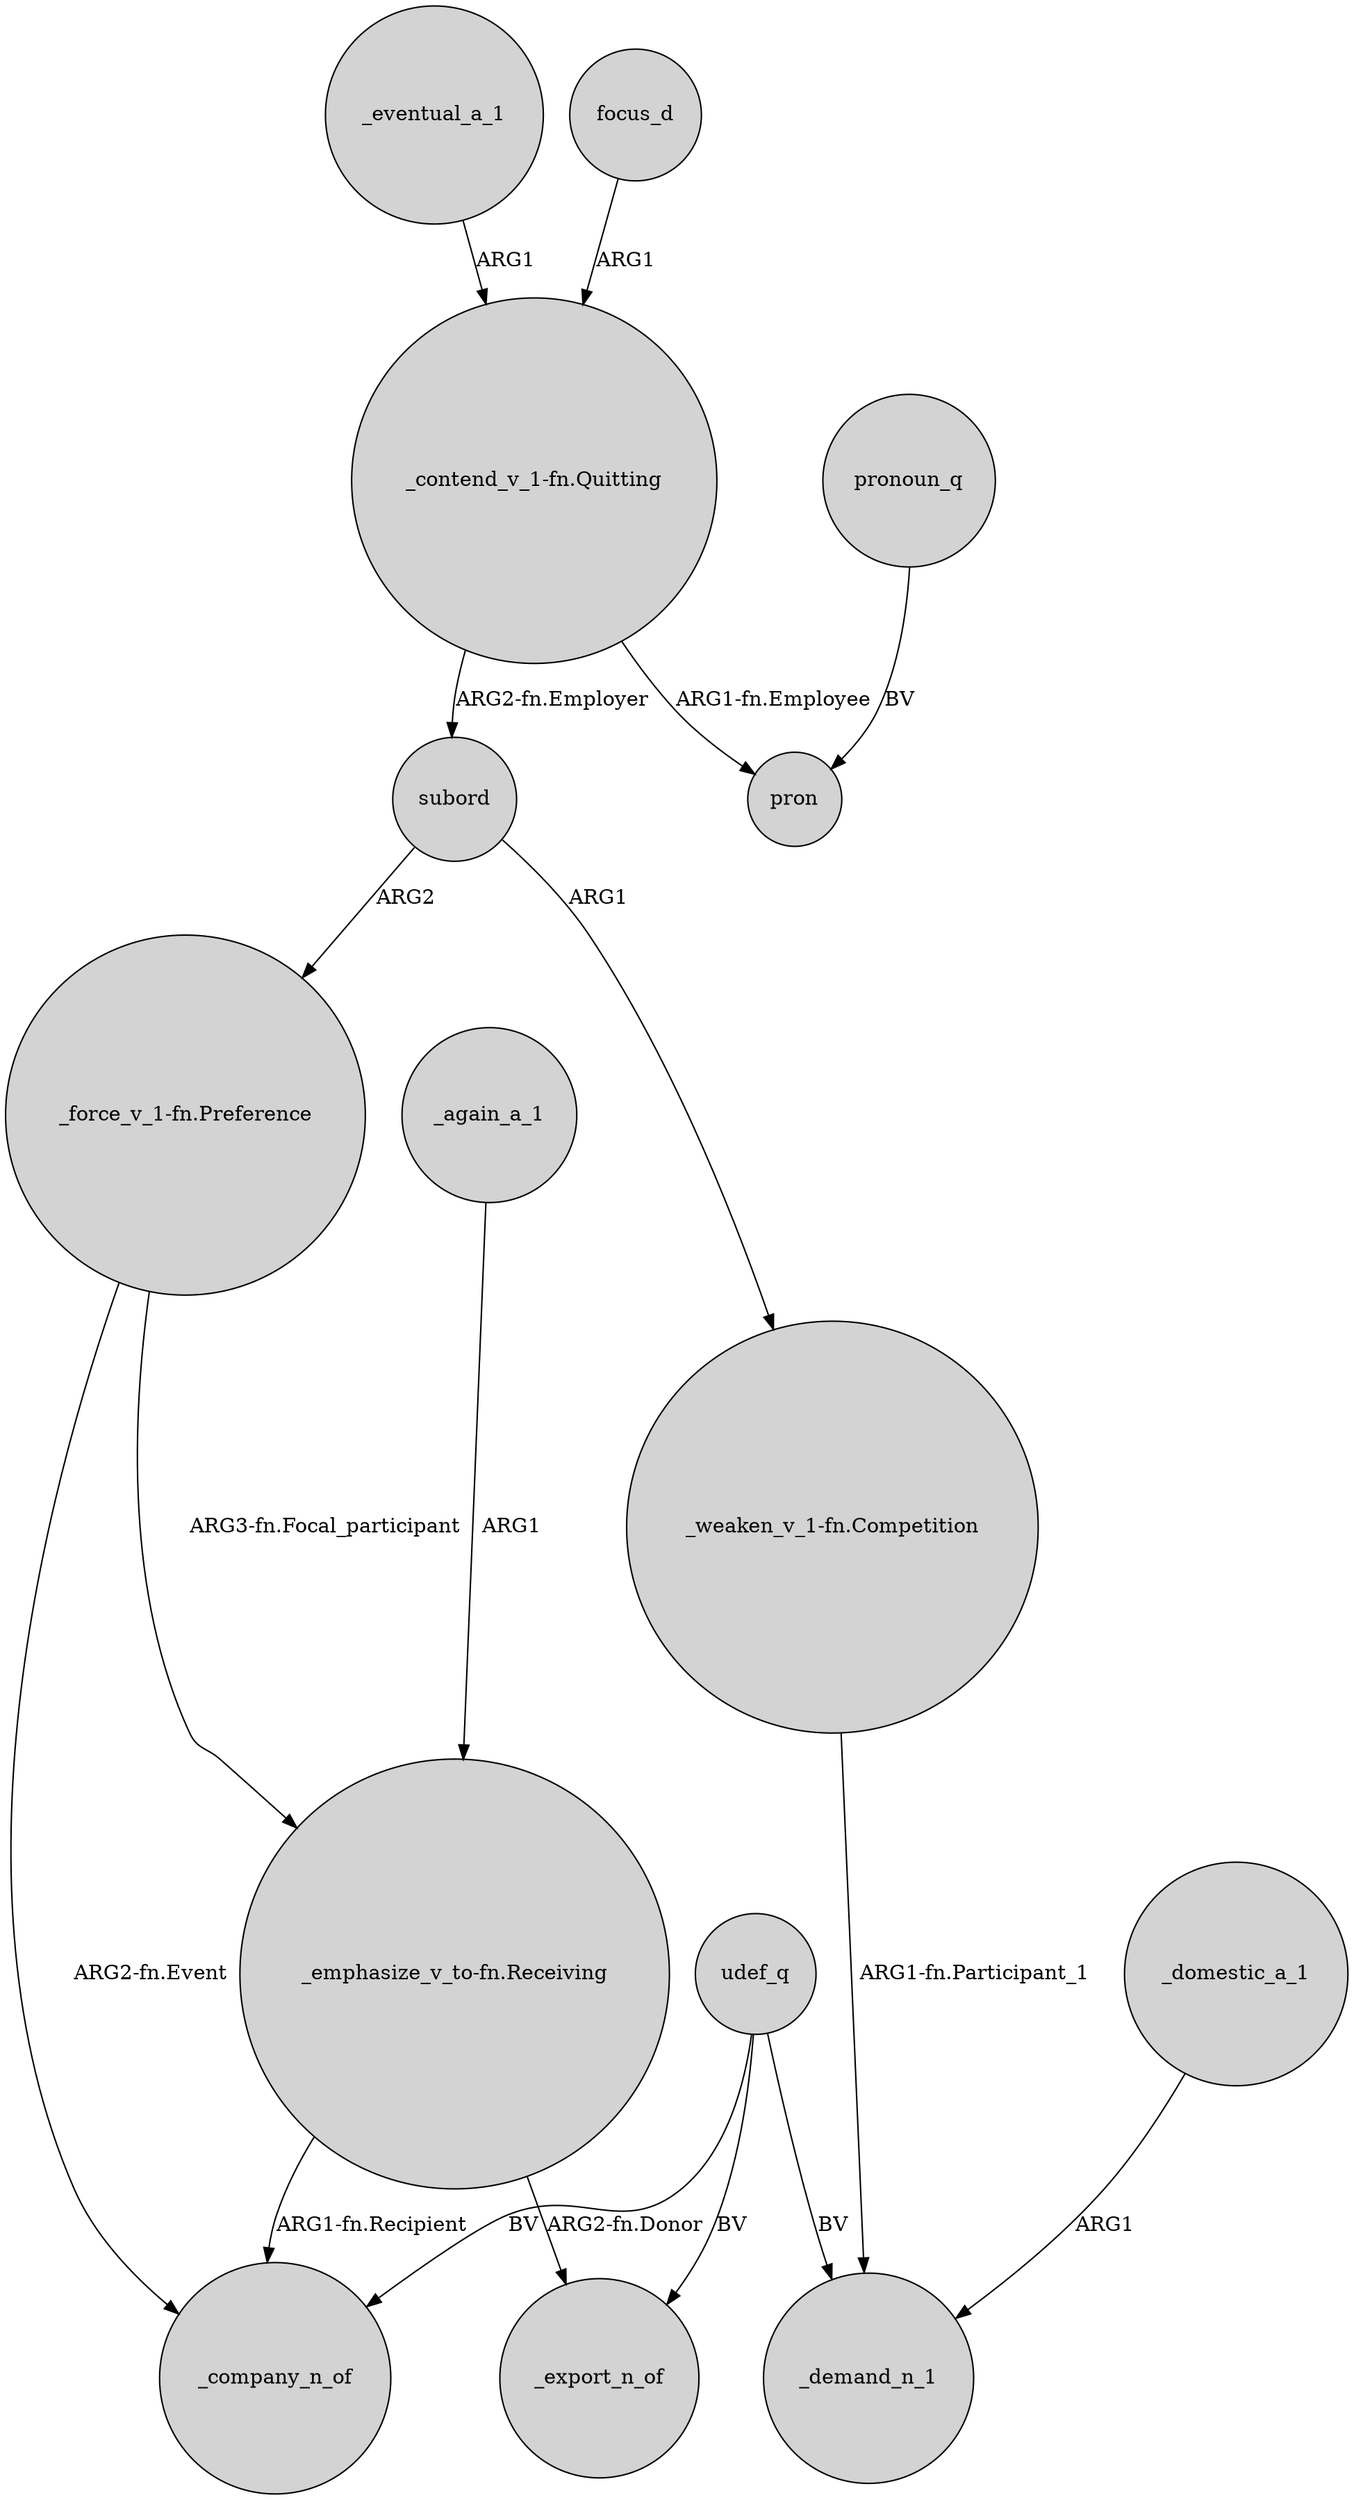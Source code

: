 digraph {
	node [shape=circle style=filled]
	udef_q -> _export_n_of [label=BV]
	"_emphasize_v_to-fn.Receiving" -> _company_n_of [label="ARG1-fn.Recipient"]
	"_contend_v_1-fn.Quitting" -> subord [label="ARG2-fn.Employer"]
	"_force_v_1-fn.Preference" -> "_emphasize_v_to-fn.Receiving" [label="ARG3-fn.Focal_participant"]
	udef_q -> _demand_n_1 [label=BV]
	udef_q -> _company_n_of [label=BV]
	"_emphasize_v_to-fn.Receiving" -> _export_n_of [label="ARG2-fn.Donor"]
	subord -> "_weaken_v_1-fn.Competition" [label=ARG1]
	"_contend_v_1-fn.Quitting" -> pron [label="ARG1-fn.Employee"]
	_domestic_a_1 -> _demand_n_1 [label=ARG1]
	_eventual_a_1 -> "_contend_v_1-fn.Quitting" [label=ARG1]
	focus_d -> "_contend_v_1-fn.Quitting" [label=ARG1]
	subord -> "_force_v_1-fn.Preference" [label=ARG2]
	"_weaken_v_1-fn.Competition" -> _demand_n_1 [label="ARG1-fn.Participant_1"]
	pronoun_q -> pron [label=BV]
	_again_a_1 -> "_emphasize_v_to-fn.Receiving" [label=ARG1]
	"_force_v_1-fn.Preference" -> _company_n_of [label="ARG2-fn.Event"]
}
